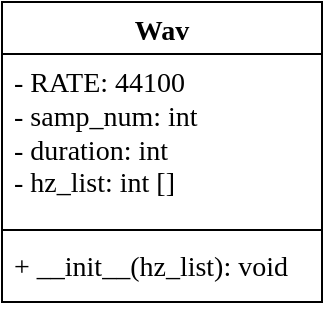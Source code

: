 <mxfile version="21.3.8" type="device">
  <diagram id="C5RBs43oDa-KdzZeNtuy" name="Page-1">
    <mxGraphModel dx="1050" dy="548" grid="1" gridSize="10" guides="1" tooltips="1" connect="1" arrows="1" fold="1" page="1" pageScale="1" pageWidth="827" pageHeight="1169" math="0" shadow="0">
      <root>
        <mxCell id="WIyWlLk6GJQsqaUBKTNV-0" />
        <mxCell id="WIyWlLk6GJQsqaUBKTNV-1" parent="WIyWlLk6GJQsqaUBKTNV-0" />
        <mxCell id="Uxrq80-AGwV7VNQA9VWP-0" value="Wav" style="swimlane;fontStyle=1;align=center;verticalAlign=top;childLayout=stackLayout;horizontal=1;startSize=26;horizontalStack=0;resizeParent=1;resizeParentMax=0;resizeLast=0;collapsible=1;marginBottom=0;whiteSpace=wrap;html=1;fontFamily=Times New Roman;fontSize=14;" parent="WIyWlLk6GJQsqaUBKTNV-1" vertex="1">
          <mxGeometry x="210" y="140" width="160" height="150" as="geometry">
            <mxRectangle x="210" y="140" width="80" height="30" as="alternateBounds" />
          </mxGeometry>
        </mxCell>
        <mxCell id="Uxrq80-AGwV7VNQA9VWP-1" value="- RATE: 44100&lt;br style=&quot;font-size: 14px;&quot;&gt;- samp_num: int&lt;br style=&quot;font-size: 14px;&quot;&gt;- duration: int&lt;br&gt;- hz_list: int []" style="text;strokeColor=none;fillColor=none;align=left;verticalAlign=top;spacingLeft=4;spacingRight=4;overflow=hidden;rotatable=0;points=[[0,0.5],[1,0.5]];portConstraint=eastwest;whiteSpace=wrap;html=1;fontFamily=Times New Roman;fontSize=14;" parent="Uxrq80-AGwV7VNQA9VWP-0" vertex="1">
          <mxGeometry y="26" width="160" height="84" as="geometry" />
        </mxCell>
        <mxCell id="Uxrq80-AGwV7VNQA9VWP-2" value="" style="line;strokeWidth=1;fillColor=none;align=left;verticalAlign=middle;spacingTop=-1;spacingLeft=3;spacingRight=3;rotatable=0;labelPosition=right;points=[];portConstraint=eastwest;strokeColor=inherit;fontFamily=Times New Roman;fontSize=14;" parent="Uxrq80-AGwV7VNQA9VWP-0" vertex="1">
          <mxGeometry y="110" width="160" height="8" as="geometry" />
        </mxCell>
        <mxCell id="Uxrq80-AGwV7VNQA9VWP-3" value="+ __init__(hz_list): void&lt;br style=&quot;font-size: 14px;&quot;&gt;" style="text;strokeColor=none;fillColor=none;align=left;verticalAlign=top;spacingLeft=4;spacingRight=4;overflow=hidden;rotatable=0;points=[[0,0.5],[1,0.5]];portConstraint=eastwest;whiteSpace=wrap;html=1;fontFamily=Times New Roman;fontSize=14;" parent="Uxrq80-AGwV7VNQA9VWP-0" vertex="1">
          <mxGeometry y="118" width="160" height="32" as="geometry" />
        </mxCell>
      </root>
    </mxGraphModel>
  </diagram>
</mxfile>
